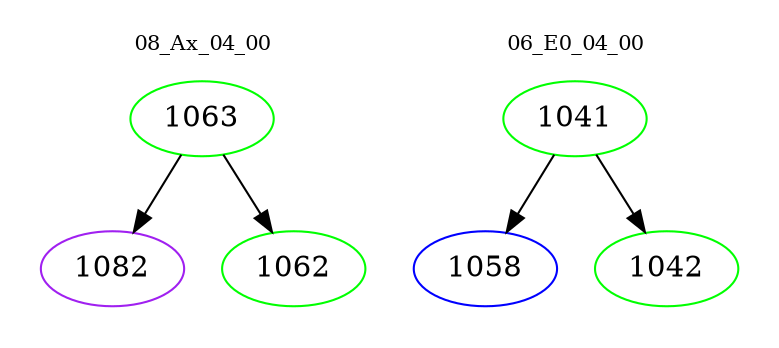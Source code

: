 digraph{
subgraph cluster_0 {
color = white
label = "08_Ax_04_00";
fontsize=10;
T0_1063 [label="1063", color="green"]
T0_1063 -> T0_1082 [color="black"]
T0_1082 [label="1082", color="purple"]
T0_1063 -> T0_1062 [color="black"]
T0_1062 [label="1062", color="green"]
}
subgraph cluster_1 {
color = white
label = "06_E0_04_00";
fontsize=10;
T1_1041 [label="1041", color="green"]
T1_1041 -> T1_1058 [color="black"]
T1_1058 [label="1058", color="blue"]
T1_1041 -> T1_1042 [color="black"]
T1_1042 [label="1042", color="green"]
}
}
